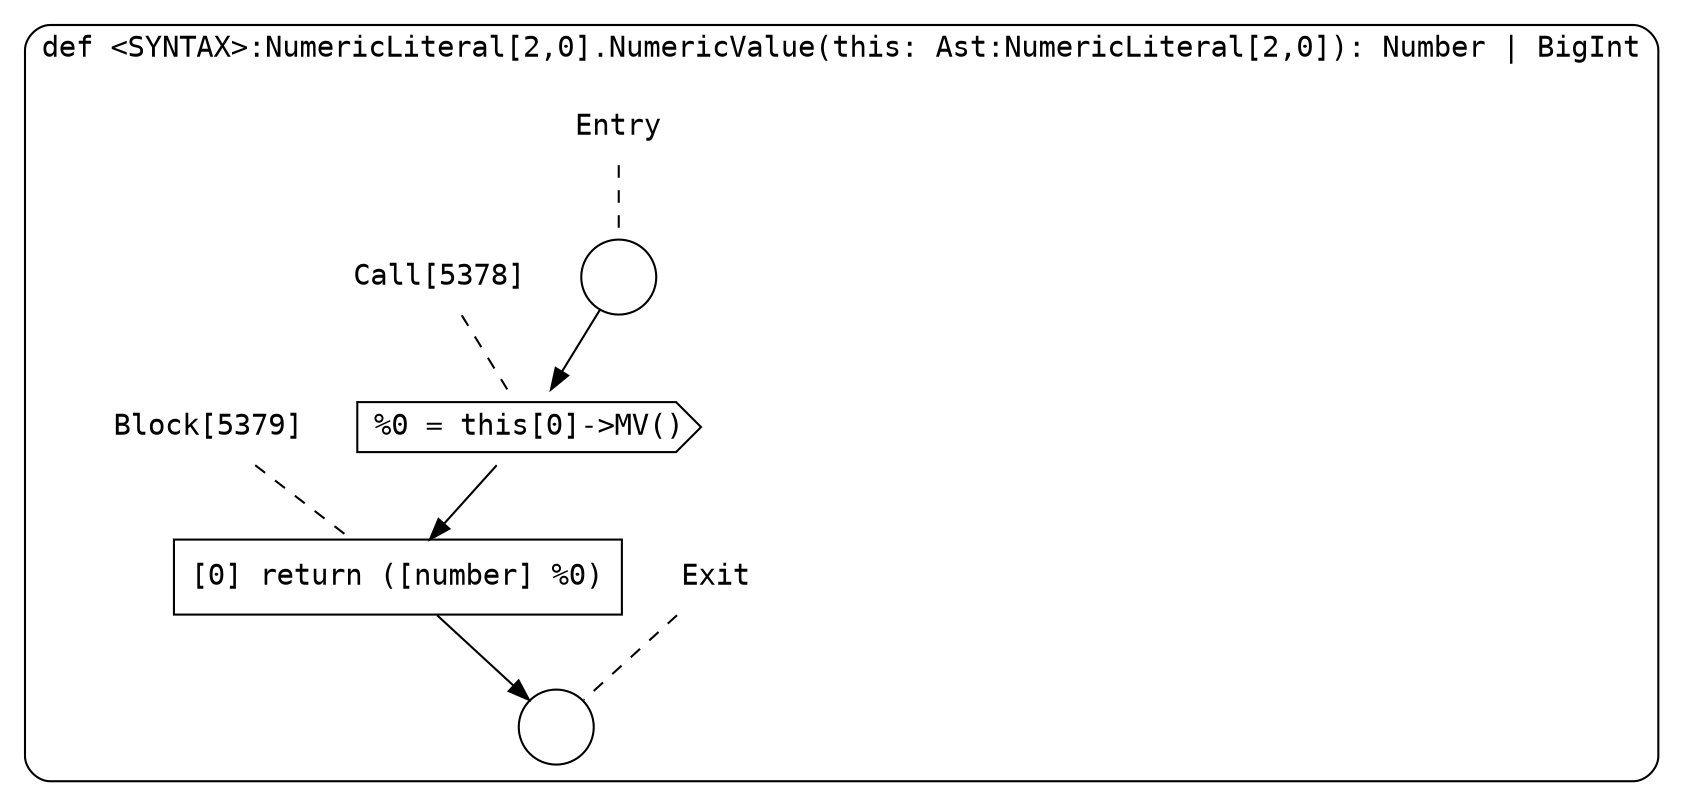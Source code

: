 digraph {
  graph [fontname = "Consolas"]
  node [fontname = "Consolas"]
  edge [fontname = "Consolas"]
  subgraph cluster1177 {
    label = "def <SYNTAX>:NumericLiteral[2,0].NumericValue(this: Ast:NumericLiteral[2,0]): Number | BigInt"
    style = rounded
    cluster1177_entry_name [shape=none, label=<<font color="black">Entry</font>>]
    cluster1177_entry_name -> cluster1177_entry [arrowhead=none, color="black", style=dashed]
    cluster1177_entry [shape=circle label=" " color="black" fillcolor="white" style=filled]
    cluster1177_entry -> node5378 [color="black"]
    cluster1177_exit_name [shape=none, label=<<font color="black">Exit</font>>]
    cluster1177_exit_name -> cluster1177_exit [arrowhead=none, color="black", style=dashed]
    cluster1177_exit [shape=circle label=" " color="black" fillcolor="white" style=filled]
    node5378_name [shape=none, label=<<font color="black">Call[5378]</font>>]
    node5378_name -> node5378 [arrowhead=none, color="black", style=dashed]
    node5378 [shape=cds, label=<<font color="black">%0 = this[0]-&gt;MV()</font>> color="black" fillcolor="white", style=filled]
    node5378 -> node5379 [color="black"]
    node5379_name [shape=none, label=<<font color="black">Block[5379]</font>>]
    node5379_name -> node5379 [arrowhead=none, color="black", style=dashed]
    node5379 [shape=box, label=<<font color="black">[0] return ([number] %0)<BR ALIGN="LEFT"/></font>> color="black" fillcolor="white", style=filled]
    node5379 -> cluster1177_exit [color="black"]
  }
}